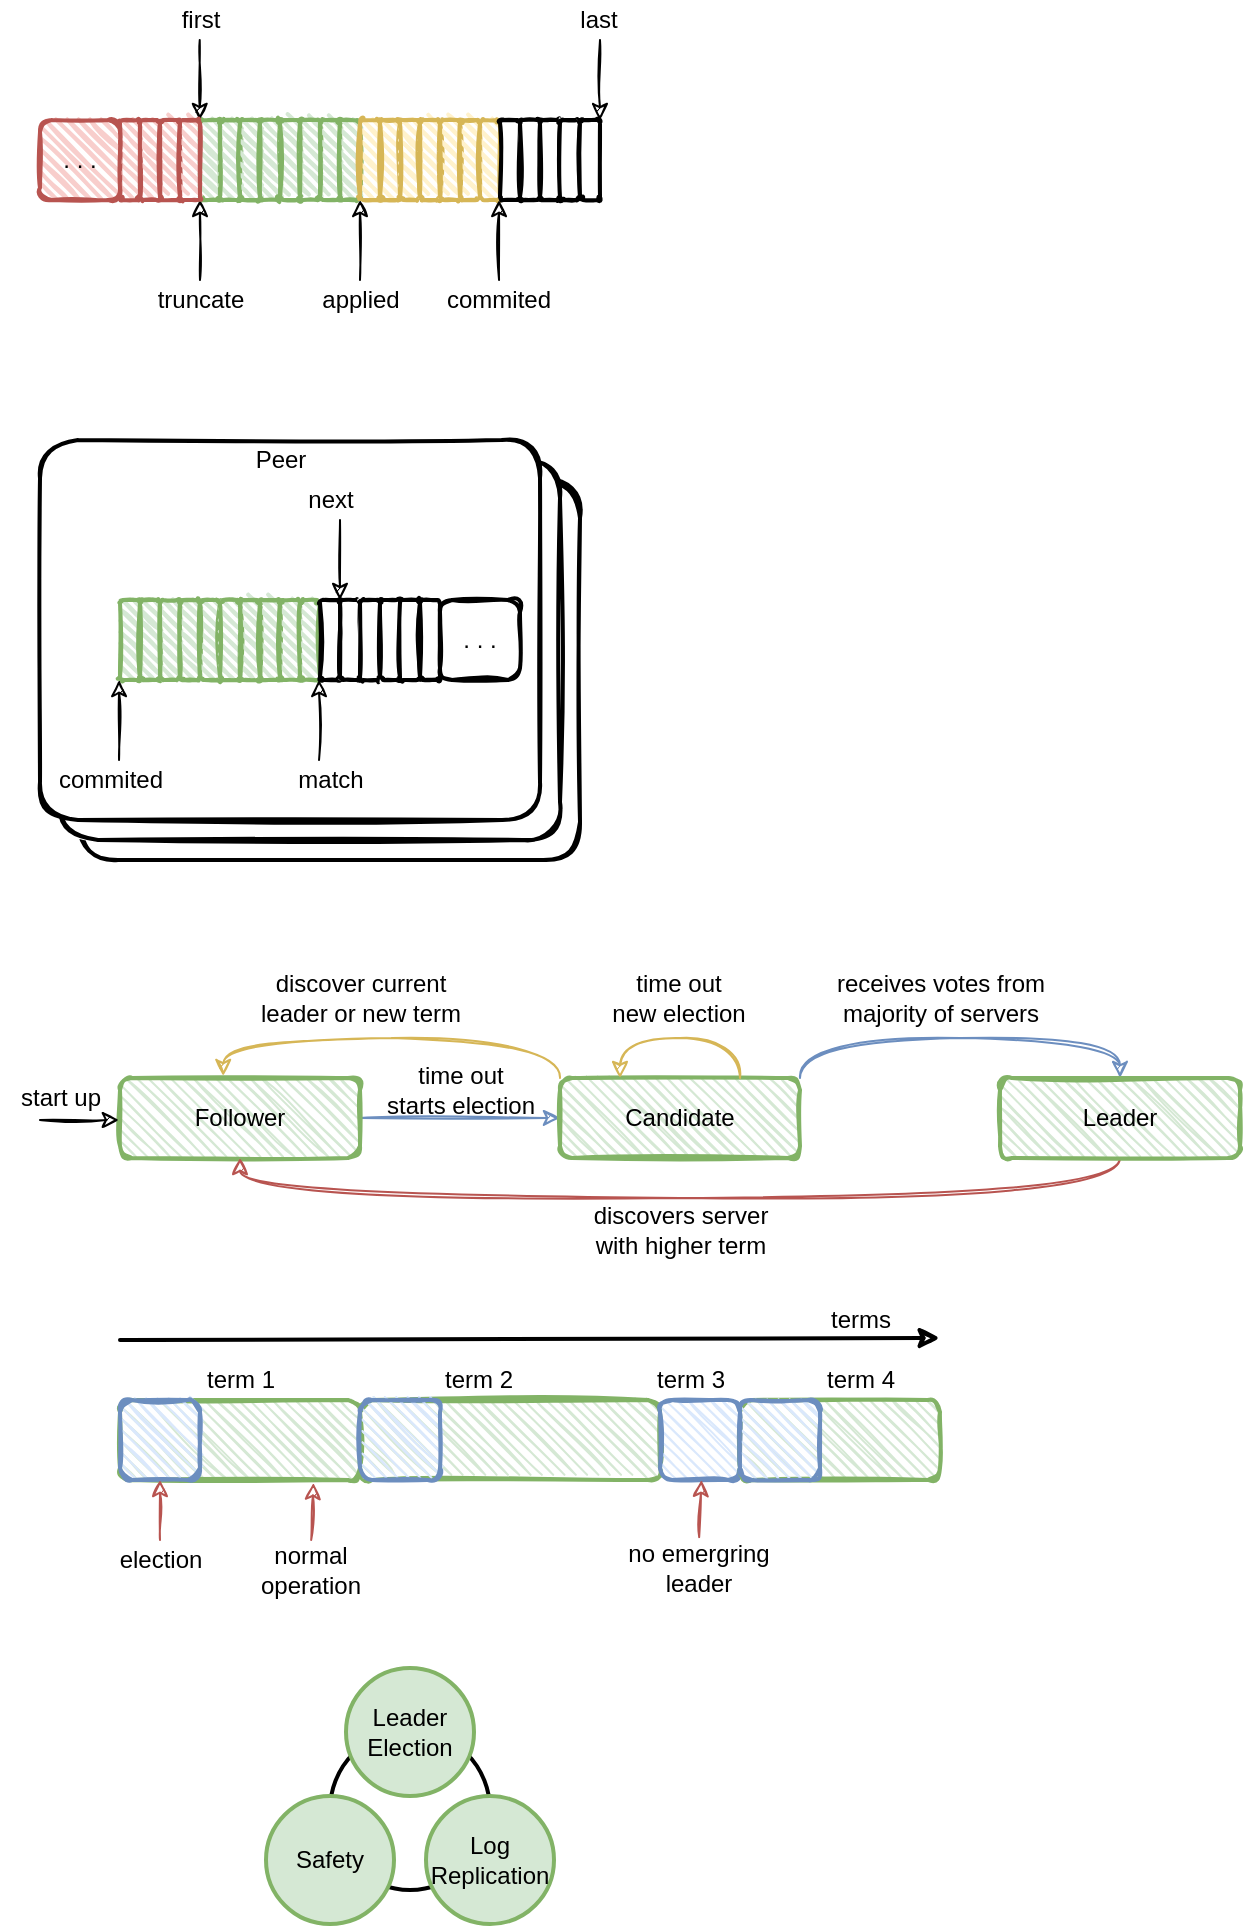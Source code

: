 <mxfile version="15.7.3" type="github">
  <diagram id="-Qpq79jEVsmDyqS9F8ka" name="raft">
    <mxGraphModel dx="1185" dy="743" grid="0" gridSize="10" guides="1" tooltips="1" connect="1" arrows="1" fold="1" page="1" pageScale="1" pageWidth="827" pageHeight="1169" math="0" shadow="0">
      <root>
        <mxCell id="0" />
        <mxCell id="1" parent="0" />
        <mxCell id="GCiCYlL7cHLwjU2prtwW-12" value="" style="ellipse;whiteSpace=wrap;html=1;aspect=fixed;sketch=0;strokeWidth=2;" vertex="1" parent="1">
          <mxGeometry x="185" y="885" width="80" height="80" as="geometry" />
        </mxCell>
        <mxCell id="b-UJ_pfdfNBNcFtkT3sI-119" value="" style="rounded=1;whiteSpace=wrap;html=1;strokeWidth=2;fillWeight=1;hachureGap=4;hachureAngle=45;fillColor=#d5e8d4;sketch=1;fontSize=12;strokeColor=#82b366;" parent="1" vertex="1">
          <mxGeometry x="80" y="720" width="120" height="40" as="geometry" />
        </mxCell>
        <mxCell id="b-UJ_pfdfNBNcFtkT3sI-98" value="" style="rounded=1;whiteSpace=wrap;html=1;strokeWidth=2;fillWeight=2;hachureGap=4;hachureAngle=45;sketch=1;arcSize=10;" parent="1" vertex="1">
          <mxGeometry x="60" y="260" width="250" height="190" as="geometry" />
        </mxCell>
        <mxCell id="b-UJ_pfdfNBNcFtkT3sI-97" value="" style="rounded=1;whiteSpace=wrap;html=1;strokeWidth=2;fillWeight=2;hachureGap=4;hachureAngle=45;sketch=1;arcSize=10;" parent="1" vertex="1">
          <mxGeometry x="50" y="250" width="250" height="190" as="geometry" />
        </mxCell>
        <mxCell id="b-UJ_pfdfNBNcFtkT3sI-95" value="" style="rounded=1;whiteSpace=wrap;html=1;strokeWidth=2;fillWeight=2;hachureGap=4;hachureAngle=45;sketch=1;arcSize=10;" parent="1" vertex="1">
          <mxGeometry x="40" y="240" width="250" height="190" as="geometry" />
        </mxCell>
        <mxCell id="b-UJ_pfdfNBNcFtkT3sI-1" value="" style="rounded=1;whiteSpace=wrap;html=1;strokeWidth=2;fillWeight=2;hachureGap=4;hachureAngle=45;sketch=1;fillColor=#d5e8d4;strokeColor=#82b366;" parent="1" vertex="1">
          <mxGeometry x="120" y="80" width="10" height="40" as="geometry" />
        </mxCell>
        <mxCell id="b-UJ_pfdfNBNcFtkT3sI-2" value="" style="rounded=1;whiteSpace=wrap;html=1;strokeWidth=2;fillWeight=2;hachureGap=4;hachureAngle=45;sketch=1;fillColor=#d5e8d4;strokeColor=#82b366;" parent="1" vertex="1">
          <mxGeometry x="130" y="80" width="10" height="40" as="geometry" />
        </mxCell>
        <mxCell id="b-UJ_pfdfNBNcFtkT3sI-3" value="" style="rounded=1;whiteSpace=wrap;html=1;strokeWidth=2;fillWeight=2;hachureGap=4;hachureAngle=45;sketch=1;fillColor=#d5e8d4;strokeColor=#82b366;" parent="1" vertex="1">
          <mxGeometry x="140" y="80" width="10" height="40" as="geometry" />
        </mxCell>
        <mxCell id="b-UJ_pfdfNBNcFtkT3sI-4" value="" style="rounded=1;whiteSpace=wrap;html=1;strokeWidth=2;fillWeight=2;hachureGap=4;hachureAngle=45;sketch=1;fillColor=#d5e8d4;strokeColor=#82b366;" parent="1" vertex="1">
          <mxGeometry x="150" y="80" width="10" height="40" as="geometry" />
        </mxCell>
        <mxCell id="b-UJ_pfdfNBNcFtkT3sI-5" value="" style="rounded=1;whiteSpace=wrap;html=1;strokeWidth=2;fillWeight=2;hachureGap=4;hachureAngle=45;sketch=1;fillColor=#d5e8d4;strokeColor=#82b366;" parent="1" vertex="1">
          <mxGeometry x="160" y="80" width="10" height="40" as="geometry" />
        </mxCell>
        <mxCell id="b-UJ_pfdfNBNcFtkT3sI-6" value="" style="rounded=1;whiteSpace=wrap;html=1;strokeWidth=2;fillWeight=2;hachureGap=4;hachureAngle=45;sketch=1;fillColor=#d5e8d4;strokeColor=#82b366;" parent="1" vertex="1">
          <mxGeometry x="170" y="80" width="10" height="40" as="geometry" />
        </mxCell>
        <mxCell id="b-UJ_pfdfNBNcFtkT3sI-7" value="" style="rounded=1;whiteSpace=wrap;html=1;strokeWidth=2;fillWeight=2;hachureGap=4;hachureAngle=45;sketch=1;fillColor=#d5e8d4;strokeColor=#82b366;" parent="1" vertex="1">
          <mxGeometry x="180" y="80" width="10" height="40" as="geometry" />
        </mxCell>
        <mxCell id="b-UJ_pfdfNBNcFtkT3sI-8" value="" style="rounded=1;whiteSpace=wrap;html=1;strokeWidth=2;fillWeight=2;hachureGap=4;hachureAngle=45;sketch=1;fillColor=#d5e8d4;strokeColor=#82b366;" parent="1" vertex="1">
          <mxGeometry x="190" y="80" width="10" height="40" as="geometry" />
        </mxCell>
        <mxCell id="b-UJ_pfdfNBNcFtkT3sI-9" value="" style="rounded=1;whiteSpace=wrap;html=1;strokeWidth=2;fillWeight=2;hachureGap=4;hachureAngle=45;sketch=1;fillColor=#fff2cc;strokeColor=#d6b656;" parent="1" vertex="1">
          <mxGeometry x="200" y="80" width="10" height="40" as="geometry" />
        </mxCell>
        <mxCell id="b-UJ_pfdfNBNcFtkT3sI-10" value="" style="rounded=1;whiteSpace=wrap;html=1;strokeWidth=2;fillWeight=2;hachureGap=4;hachureAngle=45;sketch=1;fillColor=#fff2cc;strokeColor=#d6b656;" parent="1" vertex="1">
          <mxGeometry x="210" y="80" width="10" height="40" as="geometry" />
        </mxCell>
        <mxCell id="b-UJ_pfdfNBNcFtkT3sI-11" value="" style="rounded=1;whiteSpace=wrap;html=1;strokeWidth=2;fillWeight=2;hachureGap=4;hachureAngle=45;sketch=1;fillColor=#fff2cc;strokeColor=#d6b656;" parent="1" vertex="1">
          <mxGeometry x="220" y="80" width="10" height="40" as="geometry" />
        </mxCell>
        <mxCell id="b-UJ_pfdfNBNcFtkT3sI-12" value="" style="rounded=1;whiteSpace=wrap;html=1;strokeWidth=2;fillWeight=2;hachureGap=4;hachureAngle=45;sketch=1;fillColor=#fff2cc;strokeColor=#d6b656;" parent="1" vertex="1">
          <mxGeometry x="230" y="80" width="10" height="40" as="geometry" />
        </mxCell>
        <mxCell id="b-UJ_pfdfNBNcFtkT3sI-13" value="" style="rounded=1;whiteSpace=wrap;html=1;strokeWidth=2;fillWeight=2;hachureGap=4;hachureAngle=45;sketch=1;fillColor=#fff2cc;strokeColor=#d6b656;" parent="1" vertex="1">
          <mxGeometry x="240" y="80" width="10" height="40" as="geometry" />
        </mxCell>
        <mxCell id="b-UJ_pfdfNBNcFtkT3sI-14" value="" style="rounded=1;whiteSpace=wrap;html=1;strokeWidth=2;fillWeight=2;hachureGap=4;hachureAngle=45;sketch=1;fillColor=#fff2cc;strokeColor=#d6b656;" parent="1" vertex="1">
          <mxGeometry x="250" y="80" width="10" height="40" as="geometry" />
        </mxCell>
        <mxCell id="b-UJ_pfdfNBNcFtkT3sI-15" value="" style="rounded=1;whiteSpace=wrap;html=1;strokeWidth=2;fillWeight=2;hachureGap=4;hachureAngle=45;sketch=1;fillColor=#fff2cc;strokeColor=#d6b656;" parent="1" vertex="1">
          <mxGeometry x="260" y="80" width="10" height="40" as="geometry" />
        </mxCell>
        <mxCell id="b-UJ_pfdfNBNcFtkT3sI-16" value="" style="rounded=1;whiteSpace=wrap;html=1;strokeWidth=2;fillWeight=2;hachureGap=4;hachureAngle=45;sketch=1;" parent="1" vertex="1">
          <mxGeometry x="270" y="80" width="10" height="40" as="geometry" />
        </mxCell>
        <mxCell id="b-UJ_pfdfNBNcFtkT3sI-17" value="" style="rounded=1;whiteSpace=wrap;html=1;strokeWidth=2;fillWeight=2;hachureGap=4;hachureAngle=45;sketch=1;" parent="1" vertex="1">
          <mxGeometry x="280" y="80" width="10" height="40" as="geometry" />
        </mxCell>
        <mxCell id="b-UJ_pfdfNBNcFtkT3sI-18" value="" style="rounded=1;whiteSpace=wrap;html=1;strokeWidth=2;fillWeight=2;hachureGap=4;hachureAngle=45;sketch=1;" parent="1" vertex="1">
          <mxGeometry x="290" y="80" width="10" height="40" as="geometry" />
        </mxCell>
        <mxCell id="b-UJ_pfdfNBNcFtkT3sI-19" value="" style="rounded=1;whiteSpace=wrap;html=1;strokeWidth=2;fillWeight=2;hachureGap=4;hachureAngle=45;sketch=1;" parent="1" vertex="1">
          <mxGeometry x="300" y="80" width="10" height="40" as="geometry" />
        </mxCell>
        <mxCell id="b-UJ_pfdfNBNcFtkT3sI-20" value="" style="rounded=1;whiteSpace=wrap;html=1;strokeWidth=2;fillWeight=2;hachureGap=4;hachureAngle=45;sketch=1;" parent="1" vertex="1">
          <mxGeometry x="310" y="80" width="10" height="40" as="geometry" />
        </mxCell>
        <mxCell id="b-UJ_pfdfNBNcFtkT3sI-36" value="" style="endArrow=classic;html=1;sketch=1;" parent="1" edge="1">
          <mxGeometry width="50" height="50" relative="1" as="geometry">
            <mxPoint x="120" y="160" as="sourcePoint" />
            <mxPoint x="120" y="120" as="targetPoint" />
          </mxGeometry>
        </mxCell>
        <mxCell id="b-UJ_pfdfNBNcFtkT3sI-37" value="" style="endArrow=classic;html=1;sketch=1;" parent="1" edge="1">
          <mxGeometry width="50" height="50" relative="1" as="geometry">
            <mxPoint x="200" y="160" as="sourcePoint" />
            <mxPoint x="200" y="120" as="targetPoint" />
          </mxGeometry>
        </mxCell>
        <mxCell id="b-UJ_pfdfNBNcFtkT3sI-38" value="" style="endArrow=classic;html=1;sketch=1;" parent="1" edge="1">
          <mxGeometry width="50" height="50" relative="1" as="geometry">
            <mxPoint x="269.52" y="160" as="sourcePoint" />
            <mxPoint x="269.52" y="120" as="targetPoint" />
          </mxGeometry>
        </mxCell>
        <mxCell id="b-UJ_pfdfNBNcFtkT3sI-39" value="" style="endArrow=none;html=1;sketch=1;endFill=0;startArrow=classic;startFill=1;" parent="1" edge="1">
          <mxGeometry width="50" height="50" relative="1" as="geometry">
            <mxPoint x="320" y="80" as="sourcePoint" />
            <mxPoint x="320" y="40" as="targetPoint" />
          </mxGeometry>
        </mxCell>
        <mxCell id="b-UJ_pfdfNBNcFtkT3sI-40" value="truncate" style="text;html=1;align=center;verticalAlign=middle;resizable=0;points=[];autosize=1;strokeColor=none;fillColor=none;" parent="1" vertex="1">
          <mxGeometry x="90" y="160" width="60" height="20" as="geometry" />
        </mxCell>
        <mxCell id="b-UJ_pfdfNBNcFtkT3sI-41" value="applied" style="text;html=1;align=center;verticalAlign=middle;resizable=0;points=[];autosize=1;strokeColor=none;fillColor=none;" parent="1" vertex="1">
          <mxGeometry x="175" y="160" width="50" height="20" as="geometry" />
        </mxCell>
        <mxCell id="b-UJ_pfdfNBNcFtkT3sI-42" value="commited" style="text;html=1;align=center;verticalAlign=middle;resizable=0;points=[];autosize=1;strokeColor=none;fillColor=none;" parent="1" vertex="1">
          <mxGeometry x="234" y="160" width="70" height="20" as="geometry" />
        </mxCell>
        <mxCell id="b-UJ_pfdfNBNcFtkT3sI-43" value="" style="endArrow=none;html=1;sketch=1;endFill=0;startArrow=classic;startFill=1;" parent="1" edge="1">
          <mxGeometry width="50" height="50" relative="1" as="geometry">
            <mxPoint x="119.86" y="80" as="sourcePoint" />
            <mxPoint x="119.86" y="40" as="targetPoint" />
          </mxGeometry>
        </mxCell>
        <mxCell id="b-UJ_pfdfNBNcFtkT3sI-44" value="first" style="text;html=1;align=center;verticalAlign=middle;resizable=0;points=[];autosize=1;strokeColor=none;fillColor=none;" parent="1" vertex="1">
          <mxGeometry x="105" y="20" width="30" height="20" as="geometry" />
        </mxCell>
        <mxCell id="b-UJ_pfdfNBNcFtkT3sI-45" value="last" style="text;html=1;align=center;verticalAlign=middle;resizable=0;points=[];autosize=1;strokeColor=none;fillColor=none;" parent="1" vertex="1">
          <mxGeometry x="304" y="20" width="30" height="20" as="geometry" />
        </mxCell>
        <mxCell id="b-UJ_pfdfNBNcFtkT3sI-47" value="" style="rounded=1;whiteSpace=wrap;html=1;strokeWidth=2;fillWeight=2;hachureGap=4;hachureAngle=45;sketch=1;fillColor=#f8cecc;strokeColor=#b85450;" parent="1" vertex="1">
          <mxGeometry x="80" y="80" width="10" height="40" as="geometry" />
        </mxCell>
        <mxCell id="b-UJ_pfdfNBNcFtkT3sI-48" value="" style="rounded=1;whiteSpace=wrap;html=1;strokeWidth=2;fillWeight=2;hachureGap=4;hachureAngle=45;sketch=1;fillColor=#f8cecc;strokeColor=#b85450;" parent="1" vertex="1">
          <mxGeometry x="90" y="80" width="10" height="40" as="geometry" />
        </mxCell>
        <mxCell id="b-UJ_pfdfNBNcFtkT3sI-49" value="" style="rounded=1;whiteSpace=wrap;html=1;strokeWidth=2;fillWeight=2;hachureGap=4;hachureAngle=45;sketch=1;fillColor=#f8cecc;strokeColor=#b85450;" parent="1" vertex="1">
          <mxGeometry x="100" y="80" width="10" height="40" as="geometry" />
        </mxCell>
        <mxCell id="b-UJ_pfdfNBNcFtkT3sI-50" value="" style="rounded=1;whiteSpace=wrap;html=1;strokeWidth=2;fillWeight=2;hachureGap=4;hachureAngle=45;sketch=1;fillColor=#f8cecc;strokeColor=#b85450;" parent="1" vertex="1">
          <mxGeometry x="110" y="80" width="10" height="40" as="geometry" />
        </mxCell>
        <mxCell id="b-UJ_pfdfNBNcFtkT3sI-51" value=". . ." style="rounded=1;whiteSpace=wrap;html=1;strokeWidth=2;fillWeight=2;hachureGap=4;hachureAngle=45;sketch=1;fillColor=#f8cecc;strokeColor=#b85450;" parent="1" vertex="1">
          <mxGeometry x="40" y="80" width="40" height="40" as="geometry" />
        </mxCell>
        <mxCell id="b-UJ_pfdfNBNcFtkT3sI-52" value="" style="rounded=1;whiteSpace=wrap;html=1;strokeWidth=2;fillWeight=2;hachureGap=4;hachureAngle=45;sketch=1;fillColor=#d5e8d4;strokeColor=#82b366;" parent="1" vertex="1">
          <mxGeometry x="80" y="320" width="10" height="40" as="geometry" />
        </mxCell>
        <mxCell id="b-UJ_pfdfNBNcFtkT3sI-53" value="" style="rounded=1;whiteSpace=wrap;html=1;strokeWidth=2;fillWeight=2;hachureGap=4;hachureAngle=45;sketch=1;fillColor=#d5e8d4;strokeColor=#82b366;" parent="1" vertex="1">
          <mxGeometry x="90" y="320" width="10" height="40" as="geometry" />
        </mxCell>
        <mxCell id="b-UJ_pfdfNBNcFtkT3sI-54" value="" style="rounded=1;whiteSpace=wrap;html=1;strokeWidth=2;fillWeight=2;hachureGap=4;hachureAngle=45;sketch=1;fillColor=#d5e8d4;strokeColor=#82b366;" parent="1" vertex="1">
          <mxGeometry x="100" y="320" width="10" height="40" as="geometry" />
        </mxCell>
        <mxCell id="b-UJ_pfdfNBNcFtkT3sI-55" value="" style="rounded=1;whiteSpace=wrap;html=1;strokeWidth=2;fillWeight=2;hachureGap=4;hachureAngle=45;sketch=1;fillColor=#d5e8d4;strokeColor=#82b366;" parent="1" vertex="1">
          <mxGeometry x="110" y="320" width="10" height="40" as="geometry" />
        </mxCell>
        <mxCell id="b-UJ_pfdfNBNcFtkT3sI-56" value="" style="rounded=1;whiteSpace=wrap;html=1;strokeWidth=2;fillWeight=2;hachureGap=4;hachureAngle=45;sketch=1;fillColor=#d5e8d4;strokeColor=#82b366;" parent="1" vertex="1">
          <mxGeometry x="120" y="320" width="10" height="40" as="geometry" />
        </mxCell>
        <mxCell id="b-UJ_pfdfNBNcFtkT3sI-57" value="" style="rounded=1;whiteSpace=wrap;html=1;strokeWidth=2;fillWeight=2;hachureGap=4;hachureAngle=45;sketch=1;fillColor=#d5e8d4;strokeColor=#82b366;" parent="1" vertex="1">
          <mxGeometry x="130" y="320" width="10" height="40" as="geometry" />
        </mxCell>
        <mxCell id="b-UJ_pfdfNBNcFtkT3sI-58" value="" style="rounded=1;whiteSpace=wrap;html=1;strokeWidth=2;fillWeight=2;hachureGap=4;hachureAngle=45;sketch=1;fillColor=#d5e8d4;strokeColor=#82b366;" parent="1" vertex="1">
          <mxGeometry x="140" y="320" width="10" height="40" as="geometry" />
        </mxCell>
        <mxCell id="b-UJ_pfdfNBNcFtkT3sI-59" value="" style="rounded=1;whiteSpace=wrap;html=1;strokeWidth=2;fillWeight=2;hachureGap=4;hachureAngle=45;sketch=1;fillColor=#d5e8d4;strokeColor=#82b366;" parent="1" vertex="1">
          <mxGeometry x="150" y="320" width="10" height="40" as="geometry" />
        </mxCell>
        <mxCell id="b-UJ_pfdfNBNcFtkT3sI-60" value="" style="rounded=1;whiteSpace=wrap;html=1;strokeWidth=2;fillWeight=2;hachureGap=4;hachureAngle=45;sketch=1;fillColor=#d5e8d4;strokeColor=#82b366;" parent="1" vertex="1">
          <mxGeometry x="160" y="320" width="10" height="40" as="geometry" />
        </mxCell>
        <mxCell id="b-UJ_pfdfNBNcFtkT3sI-61" value="" style="rounded=1;whiteSpace=wrap;html=1;strokeWidth=2;fillWeight=2;hachureGap=4;hachureAngle=45;sketch=1;fillColor=#d5e8d4;strokeColor=#82b366;" parent="1" vertex="1">
          <mxGeometry x="170" y="320" width="10" height="40" as="geometry" />
        </mxCell>
        <mxCell id="b-UJ_pfdfNBNcFtkT3sI-62" value="" style="rounded=1;whiteSpace=wrap;html=1;strokeWidth=2;fillWeight=2;hachureGap=4;hachureAngle=45;sketch=1;" parent="1" vertex="1">
          <mxGeometry x="180" y="320" width="10" height="40" as="geometry" />
        </mxCell>
        <mxCell id="b-UJ_pfdfNBNcFtkT3sI-63" value="" style="rounded=1;whiteSpace=wrap;html=1;strokeWidth=2;fillWeight=2;hachureGap=4;hachureAngle=45;sketch=1;" parent="1" vertex="1">
          <mxGeometry x="190" y="320" width="10" height="40" as="geometry" />
        </mxCell>
        <mxCell id="b-UJ_pfdfNBNcFtkT3sI-64" value="" style="rounded=1;whiteSpace=wrap;html=1;strokeWidth=2;fillWeight=2;hachureGap=4;hachureAngle=45;sketch=1;" parent="1" vertex="1">
          <mxGeometry x="200" y="320" width="10" height="40" as="geometry" />
        </mxCell>
        <mxCell id="b-UJ_pfdfNBNcFtkT3sI-65" value="" style="rounded=1;whiteSpace=wrap;html=1;strokeWidth=2;fillWeight=2;hachureGap=4;hachureAngle=45;sketch=1;" parent="1" vertex="1">
          <mxGeometry x="210" y="320" width="10" height="40" as="geometry" />
        </mxCell>
        <mxCell id="b-UJ_pfdfNBNcFtkT3sI-66" value="" style="rounded=1;whiteSpace=wrap;html=1;strokeWidth=2;fillWeight=2;hachureGap=4;hachureAngle=45;sketch=1;" parent="1" vertex="1">
          <mxGeometry x="220" y="320" width="10" height="40" as="geometry" />
        </mxCell>
        <mxCell id="b-UJ_pfdfNBNcFtkT3sI-67" value="" style="rounded=1;whiteSpace=wrap;html=1;strokeWidth=2;fillWeight=2;hachureGap=4;hachureAngle=45;sketch=1;" parent="1" vertex="1">
          <mxGeometry x="230" y="320" width="10" height="40" as="geometry" />
        </mxCell>
        <mxCell id="b-UJ_pfdfNBNcFtkT3sI-87" value="" style="endArrow=classic;html=1;sketch=1;" parent="1" edge="1">
          <mxGeometry width="50" height="50" relative="1" as="geometry">
            <mxPoint x="79.52" y="400" as="sourcePoint" />
            <mxPoint x="79.52" y="360" as="targetPoint" />
          </mxGeometry>
        </mxCell>
        <mxCell id="b-UJ_pfdfNBNcFtkT3sI-88" value="commited" style="text;html=1;align=center;verticalAlign=middle;resizable=0;points=[];autosize=1;strokeColor=none;fillColor=none;" parent="1" vertex="1">
          <mxGeometry x="40" y="400" width="70" height="20" as="geometry" />
        </mxCell>
        <mxCell id="b-UJ_pfdfNBNcFtkT3sI-89" value="" style="endArrow=classic;html=1;sketch=1;" parent="1" edge="1">
          <mxGeometry width="50" height="50" relative="1" as="geometry">
            <mxPoint x="179.52" y="400" as="sourcePoint" />
            <mxPoint x="179.52" y="360" as="targetPoint" />
          </mxGeometry>
        </mxCell>
        <mxCell id="b-UJ_pfdfNBNcFtkT3sI-90" value="match" style="text;html=1;align=center;verticalAlign=middle;resizable=0;points=[];autosize=1;strokeColor=none;fillColor=none;" parent="1" vertex="1">
          <mxGeometry x="160" y="400" width="50" height="20" as="geometry" />
        </mxCell>
        <mxCell id="b-UJ_pfdfNBNcFtkT3sI-91" value="" style="endArrow=none;html=1;sketch=1;endFill=0;startArrow=classic;startFill=1;" parent="1" edge="1">
          <mxGeometry width="50" height="50" relative="1" as="geometry">
            <mxPoint x="190.0" y="320" as="sourcePoint" />
            <mxPoint x="190.0" y="280" as="targetPoint" />
          </mxGeometry>
        </mxCell>
        <mxCell id="b-UJ_pfdfNBNcFtkT3sI-92" value="next" style="text;html=1;align=center;verticalAlign=middle;resizable=0;points=[];autosize=1;strokeColor=none;fillColor=none;" parent="1" vertex="1">
          <mxGeometry x="165" y="260" width="40" height="20" as="geometry" />
        </mxCell>
        <mxCell id="b-UJ_pfdfNBNcFtkT3sI-93" value=". . ." style="rounded=1;whiteSpace=wrap;html=1;strokeWidth=2;fillWeight=2;hachureGap=4;hachureAngle=45;sketch=1;" parent="1" vertex="1">
          <mxGeometry x="240" y="320" width="40" height="40" as="geometry" />
        </mxCell>
        <mxCell id="b-UJ_pfdfNBNcFtkT3sI-96" value="Peer" style="text;html=1;align=center;verticalAlign=middle;resizable=0;points=[];autosize=1;strokeColor=none;fillColor=none;" parent="1" vertex="1">
          <mxGeometry x="140" y="240" width="40" height="20" as="geometry" />
        </mxCell>
        <mxCell id="b-UJ_pfdfNBNcFtkT3sI-107" style="rounded=0;sketch=1;orthogonalLoop=1;jettySize=auto;html=1;fontSize=12;startArrow=none;startFill=0;endArrow=classic;endFill=1;exitX=1;exitY=0.5;exitDx=0;exitDy=0;fillColor=#dae8fc;strokeColor=#6c8ebf;entryX=0;entryY=0.5;entryDx=0;entryDy=0;" parent="1" source="b-UJ_pfdfNBNcFtkT3sI-102" target="b-UJ_pfdfNBNcFtkT3sI-103" edge="1">
          <mxGeometry relative="1" as="geometry">
            <mxPoint x="218" y="689" as="sourcePoint" />
            <mxPoint x="280" y="580" as="targetPoint" />
          </mxGeometry>
        </mxCell>
        <mxCell id="b-UJ_pfdfNBNcFtkT3sI-102" value="Follower" style="rounded=1;whiteSpace=wrap;html=1;strokeWidth=2;fillWeight=1;hachureGap=4;hachureAngle=45;fillColor=#d5e8d4;sketch=1;fontSize=12;strokeColor=#82b366;" parent="1" vertex="1">
          <mxGeometry x="80" y="559" width="120" height="40" as="geometry" />
        </mxCell>
        <mxCell id="b-UJ_pfdfNBNcFtkT3sI-109" style="edgeStyle=orthogonalEdgeStyle;curved=1;rounded=0;sketch=1;orthogonalLoop=1;jettySize=auto;html=1;entryX=0.43;entryY=-0.025;entryDx=0;entryDy=0;fontSize=12;startArrow=none;startFill=0;endArrow=classic;endFill=1;exitX=0;exitY=0;exitDx=0;exitDy=0;fillColor=#fff2cc;strokeColor=#d6b656;entryPerimeter=0;" parent="1" source="b-UJ_pfdfNBNcFtkT3sI-103" target="b-UJ_pfdfNBNcFtkT3sI-102" edge="1">
          <mxGeometry relative="1" as="geometry" />
        </mxCell>
        <mxCell id="b-UJ_pfdfNBNcFtkT3sI-113" style="edgeStyle=orthogonalEdgeStyle;curved=1;rounded=0;sketch=1;orthogonalLoop=1;jettySize=auto;html=1;entryX=0.5;entryY=0;entryDx=0;entryDy=0;fontSize=12;startArrow=none;startFill=0;endArrow=classic;endFill=1;exitX=1;exitY=0;exitDx=0;exitDy=0;fillColor=#dae8fc;strokeColor=#6c8ebf;" parent="1" source="b-UJ_pfdfNBNcFtkT3sI-103" target="b-UJ_pfdfNBNcFtkT3sI-104" edge="1">
          <mxGeometry relative="1" as="geometry" />
        </mxCell>
        <mxCell id="b-UJ_pfdfNBNcFtkT3sI-103" value="Candidate" style="rounded=1;whiteSpace=wrap;html=1;strokeWidth=2;fillWeight=1;hachureGap=4;hachureAngle=45;fillColor=#d5e8d4;sketch=1;fontSize=12;strokeColor=#82b366;" parent="1" vertex="1">
          <mxGeometry x="300" y="559" width="120" height="40" as="geometry" />
        </mxCell>
        <mxCell id="b-UJ_pfdfNBNcFtkT3sI-116" style="edgeStyle=orthogonalEdgeStyle;curved=1;rounded=0;sketch=1;orthogonalLoop=1;jettySize=auto;html=1;entryX=0.5;entryY=1;entryDx=0;entryDy=0;fontSize=12;startArrow=none;startFill=0;endArrow=classic;endFill=1;exitX=0.5;exitY=1;exitDx=0;exitDy=0;fillColor=#f8cecc;strokeColor=#b85450;" parent="1" source="b-UJ_pfdfNBNcFtkT3sI-104" target="b-UJ_pfdfNBNcFtkT3sI-102" edge="1">
          <mxGeometry relative="1" as="geometry" />
        </mxCell>
        <mxCell id="b-UJ_pfdfNBNcFtkT3sI-104" value="Leader" style="rounded=1;whiteSpace=wrap;html=1;strokeWidth=2;fillWeight=1;hachureGap=4;hachureAngle=45;fillColor=#d5e8d4;sketch=1;fontSize=12;strokeColor=#82b366;" parent="1" vertex="1">
          <mxGeometry x="520" y="559" width="120" height="40" as="geometry" />
        </mxCell>
        <mxCell id="b-UJ_pfdfNBNcFtkT3sI-105" value="" style="endArrow=classic;html=1;fontSize=12;sketch=1;" parent="1" edge="1">
          <mxGeometry width="50" height="50" relative="1" as="geometry">
            <mxPoint x="40" y="580" as="sourcePoint" />
            <mxPoint x="79.43" y="580" as="targetPoint" />
          </mxGeometry>
        </mxCell>
        <mxCell id="b-UJ_pfdfNBNcFtkT3sI-106" value="start up" style="text;html=1;align=center;verticalAlign=middle;resizable=0;points=[];autosize=1;strokeColor=none;fillColor=none;fontSize=12;" parent="1" vertex="1">
          <mxGeometry x="20" y="559" width="60" height="20" as="geometry" />
        </mxCell>
        <mxCell id="b-UJ_pfdfNBNcFtkT3sI-108" value="time out&lt;br&gt;starts election" style="text;html=1;align=center;verticalAlign=middle;resizable=0;points=[];autosize=1;strokeColor=none;fillColor=none;fontSize=12;" parent="1" vertex="1">
          <mxGeometry x="205" y="550" width="90" height="30" as="geometry" />
        </mxCell>
        <mxCell id="b-UJ_pfdfNBNcFtkT3sI-110" value="discover current&lt;br&gt;leader or new term" style="text;html=1;align=center;verticalAlign=middle;resizable=0;points=[];autosize=1;strokeColor=none;fillColor=none;fontSize=12;" parent="1" vertex="1">
          <mxGeometry x="140" y="504" width="120" height="30" as="geometry" />
        </mxCell>
        <mxCell id="b-UJ_pfdfNBNcFtkT3sI-111" style="rounded=0;sketch=1;orthogonalLoop=1;jettySize=auto;html=1;entryX=0.75;entryY=0;entryDx=0;entryDy=0;fontSize=12;startArrow=classic;startFill=1;endArrow=none;endFill=0;exitX=0.25;exitY=0;exitDx=0;exitDy=0;edgeStyle=orthogonalEdgeStyle;elbow=vertical;curved=1;fillColor=#fff2cc;strokeColor=#d6b656;" parent="1" source="b-UJ_pfdfNBNcFtkT3sI-103" target="b-UJ_pfdfNBNcFtkT3sI-103" edge="1">
          <mxGeometry relative="1" as="geometry">
            <Array as="points">
              <mxPoint x="330" y="539" />
              <mxPoint x="390" y="539" />
            </Array>
          </mxGeometry>
        </mxCell>
        <mxCell id="b-UJ_pfdfNBNcFtkT3sI-112" value="time out&lt;br&gt;new election" style="text;html=1;align=center;verticalAlign=middle;resizable=0;points=[];autosize=1;strokeColor=none;fillColor=none;fontSize=12;" parent="1" vertex="1">
          <mxGeometry x="319" y="504" width="80" height="30" as="geometry" />
        </mxCell>
        <mxCell id="b-UJ_pfdfNBNcFtkT3sI-114" value="receives votes from&lt;br&gt;majority of servers" style="text;html=1;align=center;verticalAlign=middle;resizable=0;points=[];autosize=1;strokeColor=none;fillColor=none;fontSize=12;" parent="1" vertex="1">
          <mxGeometry x="430" y="504" width="120" height="30" as="geometry" />
        </mxCell>
        <mxCell id="b-UJ_pfdfNBNcFtkT3sI-117" value="discovers server&lt;br&gt;with higher term" style="text;html=1;align=center;verticalAlign=middle;resizable=0;points=[];autosize=1;strokeColor=none;fillColor=none;fontSize=12;" parent="1" vertex="1">
          <mxGeometry x="310" y="620" width="100" height="30" as="geometry" />
        </mxCell>
        <mxCell id="b-UJ_pfdfNBNcFtkT3sI-118" value="" style="rounded=1;whiteSpace=wrap;html=1;strokeWidth=2;fillWeight=1;hachureGap=4;hachureAngle=45;fillColor=#dae8fc;sketch=1;fontSize=12;strokeColor=#6c8ebf;" parent="1" vertex="1">
          <mxGeometry x="80" y="720" width="40" height="40" as="geometry" />
        </mxCell>
        <mxCell id="b-UJ_pfdfNBNcFtkT3sI-120" value="term 1" style="text;html=1;align=center;verticalAlign=middle;resizable=0;points=[];autosize=1;strokeColor=none;fillColor=none;fontSize=12;" parent="1" vertex="1">
          <mxGeometry x="115" y="700" width="50" height="20" as="geometry" />
        </mxCell>
        <mxCell id="b-UJ_pfdfNBNcFtkT3sI-122" style="edgeStyle=none;rounded=0;sketch=1;orthogonalLoop=1;jettySize=auto;html=1;entryX=0.5;entryY=1;entryDx=0;entryDy=0;fontSize=12;startArrow=none;startFill=0;endArrow=classic;endFill=1;fillColor=#f8cecc;strokeColor=#b85450;" parent="1" source="b-UJ_pfdfNBNcFtkT3sI-121" target="b-UJ_pfdfNBNcFtkT3sI-118" edge="1">
          <mxGeometry relative="1" as="geometry" />
        </mxCell>
        <mxCell id="b-UJ_pfdfNBNcFtkT3sI-121" value="election" style="text;html=1;align=center;verticalAlign=middle;resizable=0;points=[];autosize=1;strokeColor=none;fillColor=none;fontSize=12;" parent="1" vertex="1">
          <mxGeometry x="70" y="790" width="60" height="20" as="geometry" />
        </mxCell>
        <mxCell id="b-UJ_pfdfNBNcFtkT3sI-124" style="edgeStyle=none;rounded=0;sketch=1;orthogonalLoop=1;jettySize=auto;html=1;entryX=0.806;entryY=1.036;entryDx=0;entryDy=0;entryPerimeter=0;fontSize=12;startArrow=none;startFill=0;endArrow=classic;endFill=1;fillColor=#f8cecc;strokeColor=#b85450;" parent="1" source="b-UJ_pfdfNBNcFtkT3sI-123" target="b-UJ_pfdfNBNcFtkT3sI-119" edge="1">
          <mxGeometry relative="1" as="geometry" />
        </mxCell>
        <mxCell id="b-UJ_pfdfNBNcFtkT3sI-123" value="normal&lt;br&gt;operation" style="text;html=1;align=center;verticalAlign=middle;resizable=0;points=[];autosize=1;strokeColor=none;fillColor=none;fontSize=12;" parent="1" vertex="1">
          <mxGeometry x="140" y="790" width="70" height="30" as="geometry" />
        </mxCell>
        <mxCell id="b-UJ_pfdfNBNcFtkT3sI-125" value="" style="rounded=1;whiteSpace=wrap;html=1;strokeWidth=2;fillWeight=1;hachureGap=4;hachureAngle=45;fillColor=#d5e8d4;sketch=1;fontSize=12;strokeColor=#82b366;" parent="1" vertex="1">
          <mxGeometry x="200" y="720" width="150" height="40" as="geometry" />
        </mxCell>
        <mxCell id="b-UJ_pfdfNBNcFtkT3sI-126" value="" style="rounded=1;whiteSpace=wrap;html=1;strokeWidth=2;fillWeight=1;hachureGap=4;hachureAngle=45;fillColor=#dae8fc;sketch=1;fontSize=12;strokeColor=#6c8ebf;" parent="1" vertex="1">
          <mxGeometry x="200" y="720" width="40" height="40" as="geometry" />
        </mxCell>
        <mxCell id="b-UJ_pfdfNBNcFtkT3sI-127" value="term 2" style="text;html=1;align=center;verticalAlign=middle;resizable=0;points=[];autosize=1;strokeColor=none;fillColor=none;fontSize=12;" parent="1" vertex="1">
          <mxGeometry x="234" y="700" width="50" height="20" as="geometry" />
        </mxCell>
        <mxCell id="b-UJ_pfdfNBNcFtkT3sI-128" value="" style="rounded=1;whiteSpace=wrap;html=1;strokeWidth=2;fillWeight=1;hachureGap=4;hachureAngle=45;fillColor=#dae8fc;sketch=1;fontSize=12;strokeColor=#6c8ebf;" parent="1" vertex="1">
          <mxGeometry x="350" y="720" width="40" height="40" as="geometry" />
        </mxCell>
        <mxCell id="b-UJ_pfdfNBNcFtkT3sI-129" value="" style="rounded=1;whiteSpace=wrap;html=1;strokeWidth=2;fillWeight=1;hachureGap=4;hachureAngle=45;fillColor=#d5e8d4;sketch=1;fontSize=12;strokeColor=#82b366;" parent="1" vertex="1">
          <mxGeometry x="390" y="720" width="100" height="40" as="geometry" />
        </mxCell>
        <mxCell id="b-UJ_pfdfNBNcFtkT3sI-130" value="" style="rounded=1;whiteSpace=wrap;html=1;strokeWidth=2;fillWeight=1;hachureGap=4;hachureAngle=45;fillColor=#dae8fc;sketch=1;fontSize=12;strokeColor=#6c8ebf;" parent="1" vertex="1">
          <mxGeometry x="390" y="720" width="40" height="40" as="geometry" />
        </mxCell>
        <mxCell id="b-UJ_pfdfNBNcFtkT3sI-131" value="term 4" style="text;html=1;align=center;verticalAlign=middle;resizable=0;points=[];autosize=1;strokeColor=none;fillColor=none;fontSize=12;" parent="1" vertex="1">
          <mxGeometry x="425" y="700" width="50" height="20" as="geometry" />
        </mxCell>
        <mxCell id="b-UJ_pfdfNBNcFtkT3sI-132" value="term 3" style="text;html=1;align=center;verticalAlign=middle;resizable=0;points=[];autosize=1;strokeColor=none;fillColor=none;fontSize=12;" parent="1" vertex="1">
          <mxGeometry x="340" y="700" width="50" height="20" as="geometry" />
        </mxCell>
        <mxCell id="b-UJ_pfdfNBNcFtkT3sI-133" style="edgeStyle=none;rounded=0;sketch=1;orthogonalLoop=1;jettySize=auto;html=1;entryX=0.806;entryY=1.036;entryDx=0;entryDy=0;entryPerimeter=0;fontSize=12;startArrow=none;startFill=0;endArrow=classic;endFill=1;fillColor=#f8cecc;strokeColor=#b85450;" parent="1" source="b-UJ_pfdfNBNcFtkT3sI-134" edge="1">
          <mxGeometry relative="1" as="geometry">
            <mxPoint x="370.72" y="760" as="targetPoint" />
          </mxGeometry>
        </mxCell>
        <mxCell id="b-UJ_pfdfNBNcFtkT3sI-134" value="no emergring&lt;br&gt;leader" style="text;html=1;align=center;verticalAlign=middle;resizable=0;points=[];autosize=1;strokeColor=none;fillColor=none;fontSize=12;" parent="1" vertex="1">
          <mxGeometry x="324" y="788.56" width="90" height="30" as="geometry" />
        </mxCell>
        <mxCell id="b-UJ_pfdfNBNcFtkT3sI-135" value="" style="endArrow=classic;html=1;fontSize=12;sketch=1;strokeWidth=2;shadow=0;" parent="1" edge="1">
          <mxGeometry width="50" height="50" relative="1" as="geometry">
            <mxPoint x="80" y="690" as="sourcePoint" />
            <mxPoint x="490" y="689" as="targetPoint" />
          </mxGeometry>
        </mxCell>
        <mxCell id="b-UJ_pfdfNBNcFtkT3sI-136" value="terms" style="text;html=1;align=center;verticalAlign=middle;resizable=0;points=[];autosize=1;strokeColor=none;fillColor=none;fontSize=12;" parent="1" vertex="1">
          <mxGeometry x="425" y="670" width="50" height="20" as="geometry" />
        </mxCell>
        <mxCell id="GCiCYlL7cHLwjU2prtwW-5" value="Leader&lt;br&gt;Election" style="ellipse;whiteSpace=wrap;html=1;aspect=fixed;sketch=0;fillColor=#d5e8d4;strokeColor=#82b366;strokeWidth=2;" vertex="1" parent="1">
          <mxGeometry x="193" y="854" width="64" height="64" as="geometry" />
        </mxCell>
        <mxCell id="GCiCYlL7cHLwjU2prtwW-6" value="Log&lt;br&gt;Replication" style="ellipse;whiteSpace=wrap;html=1;aspect=fixed;sketch=0;fillColor=#d5e8d4;strokeColor=#82b366;strokeWidth=2;" vertex="1" parent="1">
          <mxGeometry x="233" y="918" width="64" height="64" as="geometry" />
        </mxCell>
        <mxCell id="GCiCYlL7cHLwjU2prtwW-7" value="Safety" style="ellipse;whiteSpace=wrap;html=1;aspect=fixed;sketch=0;fillColor=#d5e8d4;strokeColor=#82b366;strokeWidth=2;" vertex="1" parent="1">
          <mxGeometry x="153" y="918" width="64" height="64" as="geometry" />
        </mxCell>
      </root>
    </mxGraphModel>
  </diagram>
</mxfile>
